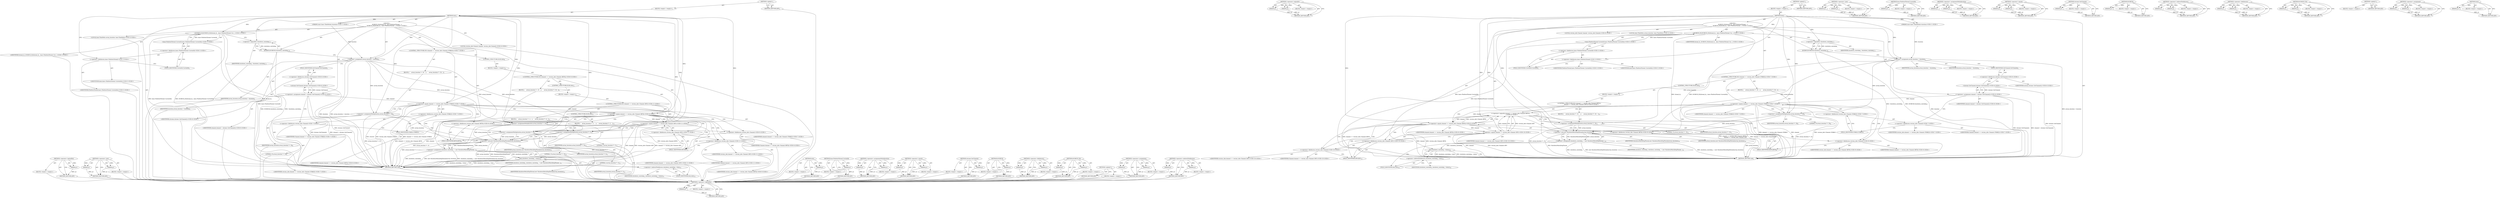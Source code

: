 digraph "&lt;operator&gt;.indirectFieldAccess" {
vulnerable_123 [label=<(METHOD,&lt;operator&gt;.logicalNot)>];
vulnerable_124 [label=<(PARAM,p1)>];
vulnerable_125 [label=<(BLOCK,&lt;empty&gt;,&lt;empty&gt;)>];
vulnerable_126 [label=<(METHOD_RETURN,ANY)>];
vulnerable_146 [label=<(METHOD,&lt;operator&gt;.logicalOr)>];
vulnerable_147 [label=<(PARAM,p1)>];
vulnerable_148 [label=<(PARAM,p2)>];
vulnerable_149 [label=<(BLOCK,&lt;empty&gt;,&lt;empty&gt;)>];
vulnerable_150 [label=<(METHOD_RETURN,ANY)>];
vulnerable_6 [label=<(METHOD,&lt;global&gt;)<SUB>1</SUB>>];
vulnerable_7 [label=<(BLOCK,&lt;empty&gt;,&lt;empty&gt;)<SUB>1</SUB>>];
vulnerable_8 [label=<(METHOD,Arm)<SUB>1</SUB>>];
vulnerable_9 [label="<(PARAM,const base::TimeDelta&amp; duration)<SUB>1</SUB>>"];
vulnerable_10 [label="<(BLOCK,{
  DCHECK_EQ(thread_id_, base::PlatformThread:...,{
  DCHECK_EQ(thread_id_, base::PlatformThread:...)<SUB>1</SUB>>"];
vulnerable_11 [label="<(DCHECK_EQ,DCHECK_EQ(thread_id_, base::PlatformThread::Cur...)<SUB>2</SUB>>"];
vulnerable_12 [label="<(IDENTIFIER,thread_id_,DCHECK_EQ(thread_id_, base::PlatformThread::Cur...)<SUB>2</SUB>>"];
vulnerable_13 [label="<(base.PlatformThread.CurrentId,base::PlatformThread::CurrentId())<SUB>2</SUB>>"];
vulnerable_14 [label="<(&lt;operator&gt;.fieldAccess,base::PlatformThread::CurrentId)<SUB>2</SUB>>"];
vulnerable_15 [label="<(&lt;operator&gt;.fieldAccess,base::PlatformThread)<SUB>2</SUB>>"];
vulnerable_16 [label="<(IDENTIFIER,base,base::PlatformThread::CurrentId())<SUB>2</SUB>>"];
vulnerable_17 [label="<(IDENTIFIER,PlatformThread,base::PlatformThread::CurrentId())<SUB>2</SUB>>"];
vulnerable_18 [label=<(FIELD_IDENTIFIER,CurrentId,CurrentId)<SUB>2</SUB>>];
vulnerable_19 [label=<(DCHECK,DCHECK(!shutdown_watchdog_))<SUB>3</SUB>>];
vulnerable_20 [label=<(&lt;operator&gt;.logicalNot,!shutdown_watchdog_)<SUB>3</SUB>>];
vulnerable_21 [label=<(IDENTIFIER,shutdown_watchdog_,!shutdown_watchdog_)<SUB>3</SUB>>];
vulnerable_22 [label="<(LOCAL,base.TimeDelta actual_duration: base.TimeDelta)<SUB>4</SUB>>"];
vulnerable_23 [label=<(&lt;operator&gt;.assignment,actual_duration = duration)<SUB>4</SUB>>];
vulnerable_24 [label=<(IDENTIFIER,actual_duration,actual_duration = duration)<SUB>4</SUB>>];
vulnerable_25 [label=<(IDENTIFIER,duration,actual_duration = duration)<SUB>4</SUB>>];
vulnerable_26 [label="<(LOCAL,version_info.Channel channel: version_info.Channel)<SUB>6</SUB>>"];
vulnerable_27 [label="<(&lt;operator&gt;.assignment,channel = chrome::GetChannel())<SUB>6</SUB>>"];
vulnerable_28 [label="<(IDENTIFIER,channel,channel = chrome::GetChannel())<SUB>6</SUB>>"];
vulnerable_29 [label="<(chrome.GetChannel,chrome::GetChannel())<SUB>6</SUB>>"];
vulnerable_30 [label="<(&lt;operator&gt;.fieldAccess,chrome::GetChannel)<SUB>6</SUB>>"];
vulnerable_31 [label="<(IDENTIFIER,chrome,chrome::GetChannel())<SUB>6</SUB>>"];
vulnerable_32 [label=<(FIELD_IDENTIFIER,GetChannel,GetChannel)<SUB>6</SUB>>];
vulnerable_33 [label="<(CONTROL_STRUCTURE,IF,if (channel == version_info::Channel::STABLE))<SUB>7</SUB>>"];
vulnerable_34 [label="<(&lt;operator&gt;.equals,channel == version_info::Channel::STABLE)<SUB>7</SUB>>"];
vulnerable_35 [label="<(IDENTIFIER,channel,channel == version_info::Channel::STABLE)<SUB>7</SUB>>"];
vulnerable_36 [label="<(&lt;operator&gt;.fieldAccess,version_info::Channel::STABLE)<SUB>7</SUB>>"];
vulnerable_37 [label="<(&lt;operator&gt;.fieldAccess,version_info::Channel)<SUB>7</SUB>>"];
vulnerable_38 [label="<(IDENTIFIER,version_info,channel == version_info::Channel::STABLE)<SUB>7</SUB>>"];
vulnerable_39 [label="<(IDENTIFIER,Channel,channel == version_info::Channel::STABLE)<SUB>7</SUB>>"];
vulnerable_40 [label=<(FIELD_IDENTIFIER,STABLE,STABLE)<SUB>7</SUB>>];
vulnerable_41 [label=<(BLOCK,{
     actual_duration *= 20;
  },{
     actual_duration *= 20;
  })<SUB>7</SUB>>];
vulnerable_42 [label=<(&lt;operator&gt;.assignmentMultiplication,actual_duration *= 20)<SUB>8</SUB>>];
vulnerable_43 [label=<(IDENTIFIER,actual_duration,actual_duration *= 20)<SUB>8</SUB>>];
vulnerable_44 [label=<(LITERAL,20,actual_duration *= 20)<SUB>8</SUB>>];
vulnerable_45 [label=<(CONTROL_STRUCTURE,ELSE,else)<SUB>9</SUB>>];
vulnerable_46 [label=<(BLOCK,&lt;empty&gt;,&lt;empty&gt;)<SUB>9</SUB>>];
vulnerable_47 [label="<(CONTROL_STRUCTURE,IF,if (channel == version_info::Channel::BETA ||
             channel == version_info::Channel::DEV))<SUB>9</SUB>>"];
vulnerable_48 [label="<(&lt;operator&gt;.logicalOr,channel == version_info::Channel::BETA ||
     ...)<SUB>9</SUB>>"];
vulnerable_49 [label="<(&lt;operator&gt;.equals,channel == version_info::Channel::BETA)<SUB>9</SUB>>"];
vulnerable_50 [label="<(IDENTIFIER,channel,channel == version_info::Channel::BETA)<SUB>9</SUB>>"];
vulnerable_51 [label="<(&lt;operator&gt;.fieldAccess,version_info::Channel::BETA)<SUB>9</SUB>>"];
vulnerable_52 [label="<(&lt;operator&gt;.fieldAccess,version_info::Channel)<SUB>9</SUB>>"];
vulnerable_53 [label="<(IDENTIFIER,version_info,channel == version_info::Channel::BETA)<SUB>9</SUB>>"];
vulnerable_54 [label="<(IDENTIFIER,Channel,channel == version_info::Channel::BETA)<SUB>9</SUB>>"];
vulnerable_55 [label=<(FIELD_IDENTIFIER,BETA,BETA)<SUB>9</SUB>>];
vulnerable_56 [label="<(&lt;operator&gt;.equals,channel == version_info::Channel::DEV)<SUB>10</SUB>>"];
vulnerable_57 [label="<(IDENTIFIER,channel,channel == version_info::Channel::DEV)<SUB>10</SUB>>"];
vulnerable_58 [label="<(&lt;operator&gt;.fieldAccess,version_info::Channel::DEV)<SUB>10</SUB>>"];
vulnerable_59 [label="<(&lt;operator&gt;.fieldAccess,version_info::Channel)<SUB>10</SUB>>"];
vulnerable_60 [label="<(IDENTIFIER,version_info,channel == version_info::Channel::DEV)<SUB>10</SUB>>"];
vulnerable_61 [label="<(IDENTIFIER,Channel,channel == version_info::Channel::DEV)<SUB>10</SUB>>"];
vulnerable_62 [label=<(FIELD_IDENTIFIER,DEV,DEV)<SUB>10</SUB>>];
vulnerable_63 [label=<(BLOCK,{
     actual_duration *= 10;
   },{
     actual_duration *= 10;
   })<SUB>10</SUB>>];
vulnerable_64 [label=<(&lt;operator&gt;.assignmentMultiplication,actual_duration *= 10)<SUB>11</SUB>>];
vulnerable_65 [label=<(IDENTIFIER,actual_duration,actual_duration *= 10)<SUB>11</SUB>>];
vulnerable_66 [label=<(LITERAL,10,actual_duration *= 10)<SUB>11</SUB>>];
vulnerable_67 [label=<(&lt;operator&gt;.assignment,shutdown_watchdog_ = new ShutdownWatchDogThread...)<SUB>19</SUB>>];
vulnerable_68 [label=<(IDENTIFIER,shutdown_watchdog_,shutdown_watchdog_ = new ShutdownWatchDogThread...)<SUB>19</SUB>>];
vulnerable_69 [label=<(&lt;operator&gt;.new,new ShutdownWatchDogThread(actual_duration))<SUB>19</SUB>>];
vulnerable_70 [label=<(IDENTIFIER,ShutdownWatchDogThread,new ShutdownWatchDogThread(actual_duration))<SUB>19</SUB>>];
vulnerable_71 [label=<(IDENTIFIER,actual_duration,new ShutdownWatchDogThread(actual_duration))<SUB>19</SUB>>];
vulnerable_72 [label=<(Arm,shutdown_watchdog_-&gt;Arm())<SUB>20</SUB>>];
vulnerable_73 [label=<(&lt;operator&gt;.indirectFieldAccess,shutdown_watchdog_-&gt;Arm)<SUB>20</SUB>>];
vulnerable_74 [label=<(IDENTIFIER,shutdown_watchdog_,shutdown_watchdog_-&gt;Arm())<SUB>20</SUB>>];
vulnerable_75 [label=<(FIELD_IDENTIFIER,Arm,Arm)<SUB>20</SUB>>];
vulnerable_76 [label=<(METHOD_RETURN,void)<SUB>1</SUB>>];
vulnerable_78 [label=<(METHOD_RETURN,ANY)<SUB>1</SUB>>];
vulnerable_151 [label=<(METHOD,&lt;operator&gt;.new)>];
vulnerable_152 [label=<(PARAM,p1)>];
vulnerable_153 [label=<(PARAM,p2)>];
vulnerable_154 [label=<(BLOCK,&lt;empty&gt;,&lt;empty&gt;)>];
vulnerable_155 [label=<(METHOD_RETURN,ANY)>];
vulnerable_110 [label=<(METHOD,base.PlatformThread.CurrentId)>];
vulnerable_111 [label=<(PARAM,p1)>];
vulnerable_112 [label=<(BLOCK,&lt;empty&gt;,&lt;empty&gt;)>];
vulnerable_113 [label=<(METHOD_RETURN,ANY)>];
vulnerable_141 [label=<(METHOD,&lt;operator&gt;.assignmentMultiplication)>];
vulnerable_142 [label=<(PARAM,p1)>];
vulnerable_143 [label=<(PARAM,p2)>];
vulnerable_144 [label=<(BLOCK,&lt;empty&gt;,&lt;empty&gt;)>];
vulnerable_145 [label=<(METHOD_RETURN,ANY)>];
vulnerable_136 [label=<(METHOD,&lt;operator&gt;.equals)>];
vulnerable_137 [label=<(PARAM,p1)>];
vulnerable_138 [label=<(PARAM,p2)>];
vulnerable_139 [label=<(BLOCK,&lt;empty&gt;,&lt;empty&gt;)>];
vulnerable_140 [label=<(METHOD_RETURN,ANY)>];
vulnerable_132 [label=<(METHOD,chrome.GetChannel)>];
vulnerable_133 [label=<(PARAM,p1)>];
vulnerable_134 [label=<(BLOCK,&lt;empty&gt;,&lt;empty&gt;)>];
vulnerable_135 [label=<(METHOD_RETURN,ANY)>];
vulnerable_119 [label=<(METHOD,DCHECK)>];
vulnerable_120 [label=<(PARAM,p1)>];
vulnerable_121 [label=<(BLOCK,&lt;empty&gt;,&lt;empty&gt;)>];
vulnerable_122 [label=<(METHOD_RETURN,ANY)>];
vulnerable_160 [label=<(METHOD,&lt;operator&gt;.indirectFieldAccess)>];
vulnerable_161 [label=<(PARAM,p1)>];
vulnerable_162 [label=<(PARAM,p2)>];
vulnerable_163 [label=<(BLOCK,&lt;empty&gt;,&lt;empty&gt;)>];
vulnerable_164 [label=<(METHOD_RETURN,ANY)>];
vulnerable_114 [label=<(METHOD,&lt;operator&gt;.fieldAccess)>];
vulnerable_115 [label=<(PARAM,p1)>];
vulnerable_116 [label=<(PARAM,p2)>];
vulnerable_117 [label=<(BLOCK,&lt;empty&gt;,&lt;empty&gt;)>];
vulnerable_118 [label=<(METHOD_RETURN,ANY)>];
vulnerable_105 [label=<(METHOD,DCHECK_EQ)>];
vulnerable_106 [label=<(PARAM,p1)>];
vulnerable_107 [label=<(PARAM,p2)>];
vulnerable_108 [label=<(BLOCK,&lt;empty&gt;,&lt;empty&gt;)>];
vulnerable_109 [label=<(METHOD_RETURN,ANY)>];
vulnerable_99 [label=<(METHOD,&lt;global&gt;)<SUB>1</SUB>>];
vulnerable_100 [label=<(BLOCK,&lt;empty&gt;,&lt;empty&gt;)>];
vulnerable_101 [label=<(METHOD_RETURN,ANY)>];
vulnerable_127 [label=<(METHOD,&lt;operator&gt;.assignment)>];
vulnerable_128 [label=<(PARAM,p1)>];
vulnerable_129 [label=<(PARAM,p2)>];
vulnerable_130 [label=<(BLOCK,&lt;empty&gt;,&lt;empty&gt;)>];
vulnerable_131 [label=<(METHOD_RETURN,ANY)>];
vulnerable_156 [label=<(METHOD,Arm)>];
vulnerable_157 [label=<(PARAM,p1)>];
vulnerable_158 [label=<(BLOCK,&lt;empty&gt;,&lt;empty&gt;)>];
vulnerable_159 [label=<(METHOD_RETURN,ANY)>];
fixed_134 [label=<(METHOD,&lt;operator&gt;.logicalNot)>];
fixed_135 [label=<(PARAM,p1)>];
fixed_136 [label=<(BLOCK,&lt;empty&gt;,&lt;empty&gt;)>];
fixed_137 [label=<(METHOD_RETURN,ANY)>];
fixed_157 [label=<(METHOD,&lt;operator&gt;.new)>];
fixed_158 [label=<(PARAM,p1)>];
fixed_159 [label=<(PARAM,p2)>];
fixed_160 [label=<(BLOCK,&lt;empty&gt;,&lt;empty&gt;)>];
fixed_161 [label=<(METHOD_RETURN,ANY)>];
fixed_6 [label=<(METHOD,&lt;global&gt;)<SUB>1</SUB>>];
fixed_7 [label=<(BLOCK,&lt;empty&gt;,&lt;empty&gt;)<SUB>1</SUB>>];
fixed_8 [label=<(METHOD,Arm)<SUB>1</SUB>>];
fixed_9 [label="<(PARAM,const base::TimeDelta&amp; duration)<SUB>1</SUB>>"];
fixed_10 [label="<(BLOCK,{
  DCHECK_EQ(thread_id_, base::PlatformThread:...,{
  DCHECK_EQ(thread_id_, base::PlatformThread:...)<SUB>1</SUB>>"];
fixed_11 [label="<(DCHECK_EQ,DCHECK_EQ(thread_id_, base::PlatformThread::Cur...)<SUB>2</SUB>>"];
fixed_12 [label="<(IDENTIFIER,thread_id_,DCHECK_EQ(thread_id_, base::PlatformThread::Cur...)<SUB>2</SUB>>"];
fixed_13 [label="<(base.PlatformThread.CurrentId,base::PlatformThread::CurrentId())<SUB>2</SUB>>"];
fixed_14 [label="<(&lt;operator&gt;.fieldAccess,base::PlatformThread::CurrentId)<SUB>2</SUB>>"];
fixed_15 [label="<(&lt;operator&gt;.fieldAccess,base::PlatformThread)<SUB>2</SUB>>"];
fixed_16 [label="<(IDENTIFIER,base,base::PlatformThread::CurrentId())<SUB>2</SUB>>"];
fixed_17 [label="<(IDENTIFIER,PlatformThread,base::PlatformThread::CurrentId())<SUB>2</SUB>>"];
fixed_18 [label=<(FIELD_IDENTIFIER,CurrentId,CurrentId)<SUB>2</SUB>>];
fixed_19 [label=<(DCHECK,DCHECK(!shutdown_watchdog_))<SUB>3</SUB>>];
fixed_20 [label=<(&lt;operator&gt;.logicalNot,!shutdown_watchdog_)<SUB>3</SUB>>];
fixed_21 [label=<(IDENTIFIER,shutdown_watchdog_,!shutdown_watchdog_)<SUB>3</SUB>>];
fixed_22 [label="<(LOCAL,base.TimeDelta actual_duration: base.TimeDelta)<SUB>4</SUB>>"];
fixed_23 [label=<(&lt;operator&gt;.assignment,actual_duration = duration)<SUB>4</SUB>>];
fixed_24 [label=<(IDENTIFIER,actual_duration,actual_duration = duration)<SUB>4</SUB>>];
fixed_25 [label=<(IDENTIFIER,duration,actual_duration = duration)<SUB>4</SUB>>];
fixed_26 [label="<(LOCAL,version_info.Channel channel: version_info.Channel)<SUB>6</SUB>>"];
fixed_27 [label="<(&lt;operator&gt;.assignment,channel = chrome::GetChannel())<SUB>6</SUB>>"];
fixed_28 [label="<(IDENTIFIER,channel,channel = chrome::GetChannel())<SUB>6</SUB>>"];
fixed_29 [label="<(chrome.GetChannel,chrome::GetChannel())<SUB>6</SUB>>"];
fixed_30 [label="<(&lt;operator&gt;.fieldAccess,chrome::GetChannel)<SUB>6</SUB>>"];
fixed_31 [label="<(IDENTIFIER,chrome,chrome::GetChannel())<SUB>6</SUB>>"];
fixed_32 [label=<(FIELD_IDENTIFIER,GetChannel,GetChannel)<SUB>6</SUB>>];
fixed_33 [label="<(CONTROL_STRUCTURE,IF,if (channel == version_info::Channel::STABLE))<SUB>7</SUB>>"];
fixed_34 [label="<(&lt;operator&gt;.equals,channel == version_info::Channel::STABLE)<SUB>7</SUB>>"];
fixed_35 [label="<(IDENTIFIER,channel,channel == version_info::Channel::STABLE)<SUB>7</SUB>>"];
fixed_36 [label="<(&lt;operator&gt;.fieldAccess,version_info::Channel::STABLE)<SUB>7</SUB>>"];
fixed_37 [label="<(&lt;operator&gt;.fieldAccess,version_info::Channel)<SUB>7</SUB>>"];
fixed_38 [label="<(IDENTIFIER,version_info,channel == version_info::Channel::STABLE)<SUB>7</SUB>>"];
fixed_39 [label="<(IDENTIFIER,Channel,channel == version_info::Channel::STABLE)<SUB>7</SUB>>"];
fixed_40 [label=<(FIELD_IDENTIFIER,STABLE,STABLE)<SUB>7</SUB>>];
fixed_41 [label=<(BLOCK,{
     actual_duration *= 20;
  },{
     actual_duration *= 20;
  })<SUB>7</SUB>>];
fixed_42 [label=<(&lt;operator&gt;.assignmentMultiplication,actual_duration *= 20)<SUB>8</SUB>>];
fixed_43 [label=<(IDENTIFIER,actual_duration,actual_duration *= 20)<SUB>8</SUB>>];
fixed_44 [label=<(LITERAL,20,actual_duration *= 20)<SUB>8</SUB>>];
fixed_45 [label=<(CONTROL_STRUCTURE,ELSE,else)<SUB>9</SUB>>];
fixed_46 [label=<(BLOCK,&lt;empty&gt;,&lt;empty&gt;)<SUB>9</SUB>>];
fixed_47 [label="<(CONTROL_STRUCTURE,IF,if (channel == version_info::Channel::BETA))<SUB>9</SUB>>"];
fixed_48 [label="<(&lt;operator&gt;.equals,channel == version_info::Channel::BETA)<SUB>9</SUB>>"];
fixed_49 [label="<(IDENTIFIER,channel,channel == version_info::Channel::BETA)<SUB>9</SUB>>"];
fixed_50 [label="<(&lt;operator&gt;.fieldAccess,version_info::Channel::BETA)<SUB>9</SUB>>"];
fixed_51 [label="<(&lt;operator&gt;.fieldAccess,version_info::Channel)<SUB>9</SUB>>"];
fixed_52 [label="<(IDENTIFIER,version_info,channel == version_info::Channel::BETA)<SUB>9</SUB>>"];
fixed_53 [label="<(IDENTIFIER,Channel,channel == version_info::Channel::BETA)<SUB>9</SUB>>"];
fixed_54 [label=<(FIELD_IDENTIFIER,BETA,BETA)<SUB>9</SUB>>];
fixed_55 [label=<(BLOCK,{
     actual_duration *= 10;
  },{
     actual_duration *= 10;
  })<SUB>9</SUB>>];
fixed_56 [label=<(&lt;operator&gt;.assignmentMultiplication,actual_duration *= 10)<SUB>10</SUB>>];
fixed_57 [label=<(IDENTIFIER,actual_duration,actual_duration *= 10)<SUB>10</SUB>>];
fixed_58 [label=<(LITERAL,10,actual_duration *= 10)<SUB>10</SUB>>];
fixed_59 [label=<(CONTROL_STRUCTURE,ELSE,else)<SUB>11</SUB>>];
fixed_60 [label=<(BLOCK,&lt;empty&gt;,&lt;empty&gt;)<SUB>11</SUB>>];
fixed_61 [label="<(CONTROL_STRUCTURE,IF,if (channel == version_info::Channel::DEV))<SUB>11</SUB>>"];
fixed_62 [label="<(&lt;operator&gt;.equals,channel == version_info::Channel::DEV)<SUB>11</SUB>>"];
fixed_63 [label="<(IDENTIFIER,channel,channel == version_info::Channel::DEV)<SUB>11</SUB>>"];
fixed_64 [label="<(&lt;operator&gt;.fieldAccess,version_info::Channel::DEV)<SUB>11</SUB>>"];
fixed_65 [label="<(&lt;operator&gt;.fieldAccess,version_info::Channel)<SUB>11</SUB>>"];
fixed_66 [label="<(IDENTIFIER,version_info,channel == version_info::Channel::DEV)<SUB>11</SUB>>"];
fixed_67 [label="<(IDENTIFIER,Channel,channel == version_info::Channel::DEV)<SUB>11</SUB>>"];
fixed_68 [label=<(FIELD_IDENTIFIER,DEV,DEV)<SUB>11</SUB>>];
fixed_69 [label=<(BLOCK,{
    actual_duration *= 4;
  },{
    actual_duration *= 4;
  })<SUB>11</SUB>>];
fixed_70 [label=<(&lt;operator&gt;.assignmentMultiplication,actual_duration *= 4)<SUB>12</SUB>>];
fixed_71 [label=<(IDENTIFIER,actual_duration,actual_duration *= 4)<SUB>12</SUB>>];
fixed_72 [label=<(LITERAL,4,actual_duration *= 4)<SUB>12</SUB>>];
fixed_73 [label=<(CONTROL_STRUCTURE,ELSE,else)<SUB>13</SUB>>];
fixed_74 [label=<(BLOCK,{
    actual_duration *= 2;
   },{
    actual_duration *= 2;
   })<SUB>13</SUB>>];
fixed_75 [label=<(&lt;operator&gt;.assignmentMultiplication,actual_duration *= 2)<SUB>14</SUB>>];
fixed_76 [label=<(IDENTIFIER,actual_duration,actual_duration *= 2)<SUB>14</SUB>>];
fixed_77 [label=<(LITERAL,2,actual_duration *= 2)<SUB>14</SUB>>];
fixed_78 [label=<(&lt;operator&gt;.assignment,shutdown_watchdog_ = new ShutdownWatchDogThread...)<SUB>22</SUB>>];
fixed_79 [label=<(IDENTIFIER,shutdown_watchdog_,shutdown_watchdog_ = new ShutdownWatchDogThread...)<SUB>22</SUB>>];
fixed_80 [label=<(&lt;operator&gt;.new,new ShutdownWatchDogThread(actual_duration))<SUB>22</SUB>>];
fixed_81 [label=<(IDENTIFIER,ShutdownWatchDogThread,new ShutdownWatchDogThread(actual_duration))<SUB>22</SUB>>];
fixed_82 [label=<(IDENTIFIER,actual_duration,new ShutdownWatchDogThread(actual_duration))<SUB>22</SUB>>];
fixed_83 [label=<(Arm,shutdown_watchdog_-&gt;Arm())<SUB>23</SUB>>];
fixed_84 [label=<(&lt;operator&gt;.indirectFieldAccess,shutdown_watchdog_-&gt;Arm)<SUB>23</SUB>>];
fixed_85 [label=<(IDENTIFIER,shutdown_watchdog_,shutdown_watchdog_-&gt;Arm())<SUB>23</SUB>>];
fixed_86 [label=<(FIELD_IDENTIFIER,Arm,Arm)<SUB>23</SUB>>];
fixed_87 [label=<(METHOD_RETURN,void)<SUB>1</SUB>>];
fixed_89 [label=<(METHOD_RETURN,ANY)<SUB>1</SUB>>];
fixed_162 [label=<(METHOD,Arm)>];
fixed_163 [label=<(PARAM,p1)>];
fixed_164 [label=<(BLOCK,&lt;empty&gt;,&lt;empty&gt;)>];
fixed_165 [label=<(METHOD_RETURN,ANY)>];
fixed_121 [label=<(METHOD,base.PlatformThread.CurrentId)>];
fixed_122 [label=<(PARAM,p1)>];
fixed_123 [label=<(BLOCK,&lt;empty&gt;,&lt;empty&gt;)>];
fixed_124 [label=<(METHOD_RETURN,ANY)>];
fixed_152 [label=<(METHOD,&lt;operator&gt;.assignmentMultiplication)>];
fixed_153 [label=<(PARAM,p1)>];
fixed_154 [label=<(PARAM,p2)>];
fixed_155 [label=<(BLOCK,&lt;empty&gt;,&lt;empty&gt;)>];
fixed_156 [label=<(METHOD_RETURN,ANY)>];
fixed_147 [label=<(METHOD,&lt;operator&gt;.equals)>];
fixed_148 [label=<(PARAM,p1)>];
fixed_149 [label=<(PARAM,p2)>];
fixed_150 [label=<(BLOCK,&lt;empty&gt;,&lt;empty&gt;)>];
fixed_151 [label=<(METHOD_RETURN,ANY)>];
fixed_143 [label=<(METHOD,chrome.GetChannel)>];
fixed_144 [label=<(PARAM,p1)>];
fixed_145 [label=<(BLOCK,&lt;empty&gt;,&lt;empty&gt;)>];
fixed_146 [label=<(METHOD_RETURN,ANY)>];
fixed_130 [label=<(METHOD,DCHECK)>];
fixed_131 [label=<(PARAM,p1)>];
fixed_132 [label=<(BLOCK,&lt;empty&gt;,&lt;empty&gt;)>];
fixed_133 [label=<(METHOD_RETURN,ANY)>];
fixed_125 [label=<(METHOD,&lt;operator&gt;.fieldAccess)>];
fixed_126 [label=<(PARAM,p1)>];
fixed_127 [label=<(PARAM,p2)>];
fixed_128 [label=<(BLOCK,&lt;empty&gt;,&lt;empty&gt;)>];
fixed_129 [label=<(METHOD_RETURN,ANY)>];
fixed_116 [label=<(METHOD,DCHECK_EQ)>];
fixed_117 [label=<(PARAM,p1)>];
fixed_118 [label=<(PARAM,p2)>];
fixed_119 [label=<(BLOCK,&lt;empty&gt;,&lt;empty&gt;)>];
fixed_120 [label=<(METHOD_RETURN,ANY)>];
fixed_110 [label=<(METHOD,&lt;global&gt;)<SUB>1</SUB>>];
fixed_111 [label=<(BLOCK,&lt;empty&gt;,&lt;empty&gt;)>];
fixed_112 [label=<(METHOD_RETURN,ANY)>];
fixed_138 [label=<(METHOD,&lt;operator&gt;.assignment)>];
fixed_139 [label=<(PARAM,p1)>];
fixed_140 [label=<(PARAM,p2)>];
fixed_141 [label=<(BLOCK,&lt;empty&gt;,&lt;empty&gt;)>];
fixed_142 [label=<(METHOD_RETURN,ANY)>];
fixed_166 [label=<(METHOD,&lt;operator&gt;.indirectFieldAccess)>];
fixed_167 [label=<(PARAM,p1)>];
fixed_168 [label=<(PARAM,p2)>];
fixed_169 [label=<(BLOCK,&lt;empty&gt;,&lt;empty&gt;)>];
fixed_170 [label=<(METHOD_RETURN,ANY)>];
vulnerable_123 -> vulnerable_124  [key=0, label="AST: "];
vulnerable_123 -> vulnerable_124  [key=1, label="DDG: "];
vulnerable_123 -> vulnerable_125  [key=0, label="AST: "];
vulnerable_123 -> vulnerable_126  [key=0, label="AST: "];
vulnerable_123 -> vulnerable_126  [key=1, label="CFG: "];
vulnerable_124 -> vulnerable_126  [key=0, label="DDG: p1"];
vulnerable_146 -> vulnerable_147  [key=0, label="AST: "];
vulnerable_146 -> vulnerable_147  [key=1, label="DDG: "];
vulnerable_146 -> vulnerable_149  [key=0, label="AST: "];
vulnerable_146 -> vulnerable_148  [key=0, label="AST: "];
vulnerable_146 -> vulnerable_148  [key=1, label="DDG: "];
vulnerable_146 -> vulnerable_150  [key=0, label="AST: "];
vulnerable_146 -> vulnerable_150  [key=1, label="CFG: "];
vulnerable_147 -> vulnerable_150  [key=0, label="DDG: p1"];
vulnerable_148 -> vulnerable_150  [key=0, label="DDG: p2"];
vulnerable_6 -> vulnerable_7  [key=0, label="AST: "];
vulnerable_6 -> vulnerable_78  [key=0, label="AST: "];
vulnerable_6 -> vulnerable_78  [key=1, label="CFG: "];
vulnerable_7 -> vulnerable_8  [key=0, label="AST: "];
vulnerable_8 -> vulnerable_9  [key=0, label="AST: "];
vulnerable_8 -> vulnerable_9  [key=1, label="DDG: "];
vulnerable_8 -> vulnerable_10  [key=0, label="AST: "];
vulnerable_8 -> vulnerable_76  [key=0, label="AST: "];
vulnerable_8 -> vulnerable_15  [key=0, label="CFG: "];
vulnerable_8 -> vulnerable_23  [key=0, label="DDG: "];
vulnerable_8 -> vulnerable_11  [key=0, label="DDG: "];
vulnerable_8 -> vulnerable_20  [key=0, label="DDG: "];
vulnerable_8 -> vulnerable_34  [key=0, label="DDG: "];
vulnerable_8 -> vulnerable_42  [key=0, label="DDG: "];
vulnerable_8 -> vulnerable_69  [key=0, label="DDG: "];
vulnerable_8 -> vulnerable_64  [key=0, label="DDG: "];
vulnerable_8 -> vulnerable_49  [key=0, label="DDG: "];
vulnerable_8 -> vulnerable_56  [key=0, label="DDG: "];
vulnerable_9 -> vulnerable_23  [key=0, label="DDG: duration"];
vulnerable_10 -> vulnerable_11  [key=0, label="AST: "];
vulnerable_10 -> vulnerable_19  [key=0, label="AST: "];
vulnerable_10 -> vulnerable_22  [key=0, label="AST: "];
vulnerable_10 -> vulnerable_23  [key=0, label="AST: "];
vulnerable_10 -> vulnerable_26  [key=0, label="AST: "];
vulnerable_10 -> vulnerable_27  [key=0, label="AST: "];
vulnerable_10 -> vulnerable_33  [key=0, label="AST: "];
vulnerable_10 -> vulnerable_67  [key=0, label="AST: "];
vulnerable_10 -> vulnerable_72  [key=0, label="AST: "];
vulnerable_11 -> vulnerable_12  [key=0, label="AST: "];
vulnerable_11 -> vulnerable_13  [key=0, label="AST: "];
vulnerable_11 -> vulnerable_20  [key=0, label="CFG: "];
vulnerable_11 -> vulnerable_76  [key=0, label="DDG: base::PlatformThread::CurrentId()"];
vulnerable_11 -> vulnerable_76  [key=1, label="DDG: DCHECK_EQ(thread_id_, base::PlatformThread::CurrentId())"];
vulnerable_11 -> vulnerable_76  [key=2, label="DDG: thread_id_"];
vulnerable_13 -> vulnerable_14  [key=0, label="AST: "];
vulnerable_13 -> vulnerable_11  [key=0, label="CFG: "];
vulnerable_13 -> vulnerable_11  [key=1, label="DDG: base::PlatformThread::CurrentId"];
vulnerable_13 -> vulnerable_76  [key=0, label="DDG: base::PlatformThread::CurrentId"];
vulnerable_14 -> vulnerable_15  [key=0, label="AST: "];
vulnerable_14 -> vulnerable_18  [key=0, label="AST: "];
vulnerable_14 -> vulnerable_13  [key=0, label="CFG: "];
vulnerable_15 -> vulnerable_16  [key=0, label="AST: "];
vulnerable_15 -> vulnerable_17  [key=0, label="AST: "];
vulnerable_15 -> vulnerable_18  [key=0, label="CFG: "];
vulnerable_18 -> vulnerable_14  [key=0, label="CFG: "];
vulnerable_19 -> vulnerable_20  [key=0, label="AST: "];
vulnerable_19 -> vulnerable_23  [key=0, label="CFG: "];
vulnerable_19 -> vulnerable_76  [key=0, label="DDG: !shutdown_watchdog_"];
vulnerable_19 -> vulnerable_76  [key=1, label="DDG: DCHECK(!shutdown_watchdog_)"];
vulnerable_20 -> vulnerable_21  [key=0, label="AST: "];
vulnerable_20 -> vulnerable_19  [key=0, label="CFG: "];
vulnerable_20 -> vulnerable_19  [key=1, label="DDG: shutdown_watchdog_"];
vulnerable_23 -> vulnerable_24  [key=0, label="AST: "];
vulnerable_23 -> vulnerable_25  [key=0, label="AST: "];
vulnerable_23 -> vulnerable_32  [key=0, label="CFG: "];
vulnerable_23 -> vulnerable_76  [key=0, label="DDG: duration"];
vulnerable_23 -> vulnerable_76  [key=1, label="DDG: actual_duration = duration"];
vulnerable_23 -> vulnerable_69  [key=0, label="DDG: actual_duration"];
vulnerable_23 -> vulnerable_42  [key=0, label="DDG: actual_duration"];
vulnerable_23 -> vulnerable_64  [key=0, label="DDG: actual_duration"];
vulnerable_27 -> vulnerable_28  [key=0, label="AST: "];
vulnerable_27 -> vulnerable_29  [key=0, label="AST: "];
vulnerable_27 -> vulnerable_37  [key=0, label="CFG: "];
vulnerable_27 -> vulnerable_76  [key=0, label="DDG: chrome::GetChannel()"];
vulnerable_27 -> vulnerable_76  [key=1, label="DDG: channel = chrome::GetChannel()"];
vulnerable_27 -> vulnerable_34  [key=0, label="DDG: channel"];
vulnerable_29 -> vulnerable_30  [key=0, label="AST: "];
vulnerable_29 -> vulnerable_27  [key=0, label="CFG: "];
vulnerable_29 -> vulnerable_27  [key=1, label="DDG: chrome::GetChannel"];
vulnerable_29 -> vulnerable_76  [key=0, label="DDG: chrome::GetChannel"];
vulnerable_30 -> vulnerable_31  [key=0, label="AST: "];
vulnerable_30 -> vulnerable_32  [key=0, label="AST: "];
vulnerable_30 -> vulnerable_29  [key=0, label="CFG: "];
vulnerable_32 -> vulnerable_30  [key=0, label="CFG: "];
vulnerable_33 -> vulnerable_34  [key=0, label="AST: "];
vulnerable_33 -> vulnerable_41  [key=0, label="AST: "];
vulnerable_33 -> vulnerable_45  [key=0, label="AST: "];
vulnerable_34 -> vulnerable_35  [key=0, label="AST: "];
vulnerable_34 -> vulnerable_36  [key=0, label="AST: "];
vulnerable_34 -> vulnerable_42  [key=0, label="CFG: "];
vulnerable_34 -> vulnerable_42  [key=1, label="CDG: "];
vulnerable_34 -> vulnerable_52  [key=0, label="CFG: "];
vulnerable_34 -> vulnerable_52  [key=1, label="CDG: "];
vulnerable_34 -> vulnerable_76  [key=0, label="DDG: channel"];
vulnerable_34 -> vulnerable_76  [key=1, label="DDG: version_info::Channel::STABLE"];
vulnerable_34 -> vulnerable_76  [key=2, label="DDG: channel == version_info::Channel::STABLE"];
vulnerable_34 -> vulnerable_49  [key=0, label="DDG: channel"];
vulnerable_34 -> vulnerable_49  [key=1, label="CDG: "];
vulnerable_34 -> vulnerable_48  [key=0, label="CDG: "];
vulnerable_34 -> vulnerable_51  [key=0, label="CDG: "];
vulnerable_34 -> vulnerable_55  [key=0, label="CDG: "];
vulnerable_36 -> vulnerable_37  [key=0, label="AST: "];
vulnerable_36 -> vulnerable_40  [key=0, label="AST: "];
vulnerable_36 -> vulnerable_34  [key=0, label="CFG: "];
vulnerable_37 -> vulnerable_38  [key=0, label="AST: "];
vulnerable_37 -> vulnerable_39  [key=0, label="AST: "];
vulnerable_37 -> vulnerable_40  [key=0, label="CFG: "];
vulnerable_40 -> vulnerable_36  [key=0, label="CFG: "];
vulnerable_41 -> vulnerable_42  [key=0, label="AST: "];
vulnerable_42 -> vulnerable_43  [key=0, label="AST: "];
vulnerable_42 -> vulnerable_44  [key=0, label="AST: "];
vulnerable_42 -> vulnerable_69  [key=0, label="CFG: "];
vulnerable_42 -> vulnerable_69  [key=1, label="DDG: actual_duration"];
vulnerable_42 -> vulnerable_76  [key=0, label="DDG: actual_duration *= 20"];
vulnerable_45 -> vulnerable_46  [key=0, label="AST: "];
vulnerable_46 -> vulnerable_47  [key=0, label="AST: "];
vulnerable_47 -> vulnerable_48  [key=0, label="AST: "];
vulnerable_47 -> vulnerable_63  [key=0, label="AST: "];
vulnerable_48 -> vulnerable_49  [key=0, label="AST: "];
vulnerable_48 -> vulnerable_56  [key=0, label="AST: "];
vulnerable_48 -> vulnerable_64  [key=0, label="CFG: "];
vulnerable_48 -> vulnerable_64  [key=1, label="CDG: "];
vulnerable_48 -> vulnerable_69  [key=0, label="CFG: "];
vulnerable_48 -> vulnerable_76  [key=0, label="DDG: channel == version_info::Channel::BETA"];
vulnerable_48 -> vulnerable_76  [key=1, label="DDG: channel == version_info::Channel::DEV"];
vulnerable_48 -> vulnerable_76  [key=2, label="DDG: channel == version_info::Channel::BETA ||
             channel == version_info::Channel::DEV"];
vulnerable_49 -> vulnerable_50  [key=0, label="AST: "];
vulnerable_49 -> vulnerable_51  [key=0, label="AST: "];
vulnerable_49 -> vulnerable_48  [key=0, label="CFG: "];
vulnerable_49 -> vulnerable_48  [key=1, label="DDG: channel"];
vulnerable_49 -> vulnerable_48  [key=2, label="DDG: version_info::Channel::BETA"];
vulnerable_49 -> vulnerable_59  [key=0, label="CFG: "];
vulnerable_49 -> vulnerable_59  [key=1, label="CDG: "];
vulnerable_49 -> vulnerable_76  [key=0, label="DDG: channel"];
vulnerable_49 -> vulnerable_76  [key=1, label="DDG: version_info::Channel::BETA"];
vulnerable_49 -> vulnerable_56  [key=0, label="DDG: channel"];
vulnerable_49 -> vulnerable_56  [key=1, label="CDG: "];
vulnerable_49 -> vulnerable_58  [key=0, label="CDG: "];
vulnerable_49 -> vulnerable_62  [key=0, label="CDG: "];
vulnerable_51 -> vulnerable_52  [key=0, label="AST: "];
vulnerable_51 -> vulnerable_55  [key=0, label="AST: "];
vulnerable_51 -> vulnerable_49  [key=0, label="CFG: "];
vulnerable_52 -> vulnerable_53  [key=0, label="AST: "];
vulnerable_52 -> vulnerable_54  [key=0, label="AST: "];
vulnerable_52 -> vulnerable_55  [key=0, label="CFG: "];
vulnerable_55 -> vulnerable_51  [key=0, label="CFG: "];
vulnerable_56 -> vulnerable_57  [key=0, label="AST: "];
vulnerable_56 -> vulnerable_58  [key=0, label="AST: "];
vulnerable_56 -> vulnerable_48  [key=0, label="CFG: "];
vulnerable_56 -> vulnerable_48  [key=1, label="DDG: channel"];
vulnerable_56 -> vulnerable_48  [key=2, label="DDG: version_info::Channel::DEV"];
vulnerable_56 -> vulnerable_76  [key=0, label="DDG: channel"];
vulnerable_56 -> vulnerable_76  [key=1, label="DDG: version_info::Channel::DEV"];
vulnerable_58 -> vulnerable_59  [key=0, label="AST: "];
vulnerable_58 -> vulnerable_62  [key=0, label="AST: "];
vulnerable_58 -> vulnerable_56  [key=0, label="CFG: "];
vulnerable_59 -> vulnerable_60  [key=0, label="AST: "];
vulnerable_59 -> vulnerable_61  [key=0, label="AST: "];
vulnerable_59 -> vulnerable_62  [key=0, label="CFG: "];
vulnerable_62 -> vulnerable_58  [key=0, label="CFG: "];
vulnerable_63 -> vulnerable_64  [key=0, label="AST: "];
vulnerable_64 -> vulnerable_65  [key=0, label="AST: "];
vulnerable_64 -> vulnerable_66  [key=0, label="AST: "];
vulnerable_64 -> vulnerable_69  [key=0, label="CFG: "];
vulnerable_64 -> vulnerable_69  [key=1, label="DDG: actual_duration"];
vulnerable_64 -> vulnerable_76  [key=0, label="DDG: actual_duration *= 10"];
vulnerable_67 -> vulnerable_68  [key=0, label="AST: "];
vulnerable_67 -> vulnerable_69  [key=0, label="AST: "];
vulnerable_67 -> vulnerable_75  [key=0, label="CFG: "];
vulnerable_67 -> vulnerable_76  [key=0, label="DDG: shutdown_watchdog_"];
vulnerable_67 -> vulnerable_76  [key=1, label="DDG: new ShutdownWatchDogThread(actual_duration)"];
vulnerable_67 -> vulnerable_76  [key=2, label="DDG: shutdown_watchdog_ = new ShutdownWatchDogThread(actual_duration)"];
vulnerable_67 -> vulnerable_72  [key=0, label="DDG: shutdown_watchdog_"];
vulnerable_69 -> vulnerable_70  [key=0, label="AST: "];
vulnerable_69 -> vulnerable_71  [key=0, label="AST: "];
vulnerable_69 -> vulnerable_67  [key=0, label="CFG: "];
vulnerable_69 -> vulnerable_67  [key=1, label="DDG: ShutdownWatchDogThread"];
vulnerable_69 -> vulnerable_67  [key=2, label="DDG: actual_duration"];
vulnerable_69 -> vulnerable_76  [key=0, label="DDG: actual_duration"];
vulnerable_69 -> vulnerable_76  [key=1, label="DDG: ShutdownWatchDogThread"];
vulnerable_72 -> vulnerable_73  [key=0, label="AST: "];
vulnerable_72 -> vulnerable_76  [key=0, label="CFG: "];
vulnerable_72 -> vulnerable_76  [key=1, label="DDG: shutdown_watchdog_-&gt;Arm"];
vulnerable_72 -> vulnerable_76  [key=2, label="DDG: shutdown_watchdog_-&gt;Arm()"];
vulnerable_73 -> vulnerable_74  [key=0, label="AST: "];
vulnerable_73 -> vulnerable_75  [key=0, label="AST: "];
vulnerable_73 -> vulnerable_72  [key=0, label="CFG: "];
vulnerable_75 -> vulnerable_73  [key=0, label="CFG: "];
vulnerable_151 -> vulnerable_152  [key=0, label="AST: "];
vulnerable_151 -> vulnerable_152  [key=1, label="DDG: "];
vulnerable_151 -> vulnerable_154  [key=0, label="AST: "];
vulnerable_151 -> vulnerable_153  [key=0, label="AST: "];
vulnerable_151 -> vulnerable_153  [key=1, label="DDG: "];
vulnerable_151 -> vulnerable_155  [key=0, label="AST: "];
vulnerable_151 -> vulnerable_155  [key=1, label="CFG: "];
vulnerable_152 -> vulnerable_155  [key=0, label="DDG: p1"];
vulnerable_153 -> vulnerable_155  [key=0, label="DDG: p2"];
vulnerable_110 -> vulnerable_111  [key=0, label="AST: "];
vulnerable_110 -> vulnerable_111  [key=1, label="DDG: "];
vulnerable_110 -> vulnerable_112  [key=0, label="AST: "];
vulnerable_110 -> vulnerable_113  [key=0, label="AST: "];
vulnerable_110 -> vulnerable_113  [key=1, label="CFG: "];
vulnerable_111 -> vulnerable_113  [key=0, label="DDG: p1"];
vulnerable_141 -> vulnerable_142  [key=0, label="AST: "];
vulnerable_141 -> vulnerable_142  [key=1, label="DDG: "];
vulnerable_141 -> vulnerable_144  [key=0, label="AST: "];
vulnerable_141 -> vulnerable_143  [key=0, label="AST: "];
vulnerable_141 -> vulnerable_143  [key=1, label="DDG: "];
vulnerable_141 -> vulnerable_145  [key=0, label="AST: "];
vulnerable_141 -> vulnerable_145  [key=1, label="CFG: "];
vulnerable_142 -> vulnerable_145  [key=0, label="DDG: p1"];
vulnerable_143 -> vulnerable_145  [key=0, label="DDG: p2"];
vulnerable_136 -> vulnerable_137  [key=0, label="AST: "];
vulnerable_136 -> vulnerable_137  [key=1, label="DDG: "];
vulnerable_136 -> vulnerable_139  [key=0, label="AST: "];
vulnerable_136 -> vulnerable_138  [key=0, label="AST: "];
vulnerable_136 -> vulnerable_138  [key=1, label="DDG: "];
vulnerable_136 -> vulnerable_140  [key=0, label="AST: "];
vulnerable_136 -> vulnerable_140  [key=1, label="CFG: "];
vulnerable_137 -> vulnerable_140  [key=0, label="DDG: p1"];
vulnerable_138 -> vulnerable_140  [key=0, label="DDG: p2"];
vulnerable_132 -> vulnerable_133  [key=0, label="AST: "];
vulnerable_132 -> vulnerable_133  [key=1, label="DDG: "];
vulnerable_132 -> vulnerable_134  [key=0, label="AST: "];
vulnerable_132 -> vulnerable_135  [key=0, label="AST: "];
vulnerable_132 -> vulnerable_135  [key=1, label="CFG: "];
vulnerable_133 -> vulnerable_135  [key=0, label="DDG: p1"];
vulnerable_119 -> vulnerable_120  [key=0, label="AST: "];
vulnerable_119 -> vulnerable_120  [key=1, label="DDG: "];
vulnerable_119 -> vulnerable_121  [key=0, label="AST: "];
vulnerable_119 -> vulnerable_122  [key=0, label="AST: "];
vulnerable_119 -> vulnerable_122  [key=1, label="CFG: "];
vulnerable_120 -> vulnerable_122  [key=0, label="DDG: p1"];
vulnerable_160 -> vulnerable_161  [key=0, label="AST: "];
vulnerable_160 -> vulnerable_161  [key=1, label="DDG: "];
vulnerable_160 -> vulnerable_163  [key=0, label="AST: "];
vulnerable_160 -> vulnerable_162  [key=0, label="AST: "];
vulnerable_160 -> vulnerable_162  [key=1, label="DDG: "];
vulnerable_160 -> vulnerable_164  [key=0, label="AST: "];
vulnerable_160 -> vulnerable_164  [key=1, label="CFG: "];
vulnerable_161 -> vulnerable_164  [key=0, label="DDG: p1"];
vulnerable_162 -> vulnerable_164  [key=0, label="DDG: p2"];
vulnerable_114 -> vulnerable_115  [key=0, label="AST: "];
vulnerable_114 -> vulnerable_115  [key=1, label="DDG: "];
vulnerable_114 -> vulnerable_117  [key=0, label="AST: "];
vulnerable_114 -> vulnerable_116  [key=0, label="AST: "];
vulnerable_114 -> vulnerable_116  [key=1, label="DDG: "];
vulnerable_114 -> vulnerable_118  [key=0, label="AST: "];
vulnerable_114 -> vulnerable_118  [key=1, label="CFG: "];
vulnerable_115 -> vulnerable_118  [key=0, label="DDG: p1"];
vulnerable_116 -> vulnerable_118  [key=0, label="DDG: p2"];
vulnerable_105 -> vulnerable_106  [key=0, label="AST: "];
vulnerable_105 -> vulnerable_106  [key=1, label="DDG: "];
vulnerable_105 -> vulnerable_108  [key=0, label="AST: "];
vulnerable_105 -> vulnerable_107  [key=0, label="AST: "];
vulnerable_105 -> vulnerable_107  [key=1, label="DDG: "];
vulnerable_105 -> vulnerable_109  [key=0, label="AST: "];
vulnerable_105 -> vulnerable_109  [key=1, label="CFG: "];
vulnerable_106 -> vulnerable_109  [key=0, label="DDG: p1"];
vulnerable_107 -> vulnerable_109  [key=0, label="DDG: p2"];
vulnerable_99 -> vulnerable_100  [key=0, label="AST: "];
vulnerable_99 -> vulnerable_101  [key=0, label="AST: "];
vulnerable_99 -> vulnerable_101  [key=1, label="CFG: "];
vulnerable_127 -> vulnerable_128  [key=0, label="AST: "];
vulnerable_127 -> vulnerable_128  [key=1, label="DDG: "];
vulnerable_127 -> vulnerable_130  [key=0, label="AST: "];
vulnerable_127 -> vulnerable_129  [key=0, label="AST: "];
vulnerable_127 -> vulnerable_129  [key=1, label="DDG: "];
vulnerable_127 -> vulnerable_131  [key=0, label="AST: "];
vulnerable_127 -> vulnerable_131  [key=1, label="CFG: "];
vulnerable_128 -> vulnerable_131  [key=0, label="DDG: p1"];
vulnerable_129 -> vulnerable_131  [key=0, label="DDG: p2"];
vulnerable_156 -> vulnerable_157  [key=0, label="AST: "];
vulnerable_156 -> vulnerable_157  [key=1, label="DDG: "];
vulnerable_156 -> vulnerable_158  [key=0, label="AST: "];
vulnerable_156 -> vulnerable_159  [key=0, label="AST: "];
vulnerable_156 -> vulnerable_159  [key=1, label="CFG: "];
vulnerable_157 -> vulnerable_159  [key=0, label="DDG: p1"];
fixed_134 -> fixed_135  [key=0, label="AST: "];
fixed_134 -> fixed_135  [key=1, label="DDG: "];
fixed_134 -> fixed_136  [key=0, label="AST: "];
fixed_134 -> fixed_137  [key=0, label="AST: "];
fixed_134 -> fixed_137  [key=1, label="CFG: "];
fixed_135 -> fixed_137  [key=0, label="DDG: p1"];
fixed_136 -> vulnerable_123  [key=0];
fixed_137 -> vulnerable_123  [key=0];
fixed_157 -> fixed_158  [key=0, label="AST: "];
fixed_157 -> fixed_158  [key=1, label="DDG: "];
fixed_157 -> fixed_160  [key=0, label="AST: "];
fixed_157 -> fixed_159  [key=0, label="AST: "];
fixed_157 -> fixed_159  [key=1, label="DDG: "];
fixed_157 -> fixed_161  [key=0, label="AST: "];
fixed_157 -> fixed_161  [key=1, label="CFG: "];
fixed_158 -> fixed_161  [key=0, label="DDG: p1"];
fixed_159 -> fixed_161  [key=0, label="DDG: p2"];
fixed_160 -> vulnerable_123  [key=0];
fixed_161 -> vulnerable_123  [key=0];
fixed_6 -> fixed_7  [key=0, label="AST: "];
fixed_6 -> fixed_89  [key=0, label="AST: "];
fixed_6 -> fixed_89  [key=1, label="CFG: "];
fixed_7 -> fixed_8  [key=0, label="AST: "];
fixed_8 -> fixed_9  [key=0, label="AST: "];
fixed_8 -> fixed_9  [key=1, label="DDG: "];
fixed_8 -> fixed_10  [key=0, label="AST: "];
fixed_8 -> fixed_87  [key=0, label="AST: "];
fixed_8 -> fixed_15  [key=0, label="CFG: "];
fixed_8 -> fixed_23  [key=0, label="DDG: "];
fixed_8 -> fixed_11  [key=0, label="DDG: "];
fixed_8 -> fixed_20  [key=0, label="DDG: "];
fixed_8 -> fixed_34  [key=0, label="DDG: "];
fixed_8 -> fixed_42  [key=0, label="DDG: "];
fixed_8 -> fixed_80  [key=0, label="DDG: "];
fixed_8 -> fixed_48  [key=0, label="DDG: "];
fixed_8 -> fixed_56  [key=0, label="DDG: "];
fixed_8 -> fixed_62  [key=0, label="DDG: "];
fixed_8 -> fixed_70  [key=0, label="DDG: "];
fixed_8 -> fixed_75  [key=0, label="DDG: "];
fixed_9 -> fixed_23  [key=0, label="DDG: duration"];
fixed_10 -> fixed_11  [key=0, label="AST: "];
fixed_10 -> fixed_19  [key=0, label="AST: "];
fixed_10 -> fixed_22  [key=0, label="AST: "];
fixed_10 -> fixed_23  [key=0, label="AST: "];
fixed_10 -> fixed_26  [key=0, label="AST: "];
fixed_10 -> fixed_27  [key=0, label="AST: "];
fixed_10 -> fixed_33  [key=0, label="AST: "];
fixed_10 -> fixed_78  [key=0, label="AST: "];
fixed_10 -> fixed_83  [key=0, label="AST: "];
fixed_11 -> fixed_12  [key=0, label="AST: "];
fixed_11 -> fixed_13  [key=0, label="AST: "];
fixed_11 -> fixed_20  [key=0, label="CFG: "];
fixed_11 -> fixed_87  [key=0, label="DDG: base::PlatformThread::CurrentId()"];
fixed_11 -> fixed_87  [key=1, label="DDG: DCHECK_EQ(thread_id_, base::PlatformThread::CurrentId())"];
fixed_11 -> fixed_87  [key=2, label="DDG: thread_id_"];
fixed_12 -> vulnerable_123  [key=0];
fixed_13 -> fixed_14  [key=0, label="AST: "];
fixed_13 -> fixed_11  [key=0, label="CFG: "];
fixed_13 -> fixed_11  [key=1, label="DDG: base::PlatformThread::CurrentId"];
fixed_13 -> fixed_87  [key=0, label="DDG: base::PlatformThread::CurrentId"];
fixed_14 -> fixed_15  [key=0, label="AST: "];
fixed_14 -> fixed_18  [key=0, label="AST: "];
fixed_14 -> fixed_13  [key=0, label="CFG: "];
fixed_15 -> fixed_16  [key=0, label="AST: "];
fixed_15 -> fixed_17  [key=0, label="AST: "];
fixed_15 -> fixed_18  [key=0, label="CFG: "];
fixed_16 -> vulnerable_123  [key=0];
fixed_17 -> vulnerable_123  [key=0];
fixed_18 -> fixed_14  [key=0, label="CFG: "];
fixed_19 -> fixed_20  [key=0, label="AST: "];
fixed_19 -> fixed_23  [key=0, label="CFG: "];
fixed_19 -> fixed_87  [key=0, label="DDG: !shutdown_watchdog_"];
fixed_19 -> fixed_87  [key=1, label="DDG: DCHECK(!shutdown_watchdog_)"];
fixed_20 -> fixed_21  [key=0, label="AST: "];
fixed_20 -> fixed_19  [key=0, label="CFG: "];
fixed_20 -> fixed_19  [key=1, label="DDG: shutdown_watchdog_"];
fixed_21 -> vulnerable_123  [key=0];
fixed_22 -> vulnerable_123  [key=0];
fixed_23 -> fixed_24  [key=0, label="AST: "];
fixed_23 -> fixed_25  [key=0, label="AST: "];
fixed_23 -> fixed_32  [key=0, label="CFG: "];
fixed_23 -> fixed_87  [key=0, label="DDG: duration"];
fixed_23 -> fixed_87  [key=1, label="DDG: actual_duration = duration"];
fixed_23 -> fixed_42  [key=0, label="DDG: actual_duration"];
fixed_23 -> fixed_56  [key=0, label="DDG: actual_duration"];
fixed_23 -> fixed_70  [key=0, label="DDG: actual_duration"];
fixed_23 -> fixed_75  [key=0, label="DDG: actual_duration"];
fixed_24 -> vulnerable_123  [key=0];
fixed_25 -> vulnerable_123  [key=0];
fixed_26 -> vulnerable_123  [key=0];
fixed_27 -> fixed_28  [key=0, label="AST: "];
fixed_27 -> fixed_29  [key=0, label="AST: "];
fixed_27 -> fixed_37  [key=0, label="CFG: "];
fixed_27 -> fixed_87  [key=0, label="DDG: chrome::GetChannel()"];
fixed_27 -> fixed_87  [key=1, label="DDG: channel = chrome::GetChannel()"];
fixed_27 -> fixed_34  [key=0, label="DDG: channel"];
fixed_28 -> vulnerable_123  [key=0];
fixed_29 -> fixed_30  [key=0, label="AST: "];
fixed_29 -> fixed_27  [key=0, label="CFG: "];
fixed_29 -> fixed_27  [key=1, label="DDG: chrome::GetChannel"];
fixed_29 -> fixed_87  [key=0, label="DDG: chrome::GetChannel"];
fixed_30 -> fixed_31  [key=0, label="AST: "];
fixed_30 -> fixed_32  [key=0, label="AST: "];
fixed_30 -> fixed_29  [key=0, label="CFG: "];
fixed_31 -> vulnerable_123  [key=0];
fixed_32 -> fixed_30  [key=0, label="CFG: "];
fixed_33 -> fixed_34  [key=0, label="AST: "];
fixed_33 -> fixed_41  [key=0, label="AST: "];
fixed_33 -> fixed_45  [key=0, label="AST: "];
fixed_34 -> fixed_35  [key=0, label="AST: "];
fixed_34 -> fixed_36  [key=0, label="AST: "];
fixed_34 -> fixed_42  [key=0, label="CFG: "];
fixed_34 -> fixed_42  [key=1, label="CDG: "];
fixed_34 -> fixed_51  [key=0, label="CFG: "];
fixed_34 -> fixed_51  [key=1, label="CDG: "];
fixed_34 -> fixed_87  [key=0, label="DDG: channel"];
fixed_34 -> fixed_87  [key=1, label="DDG: version_info::Channel::STABLE"];
fixed_34 -> fixed_87  [key=2, label="DDG: channel == version_info::Channel::STABLE"];
fixed_34 -> fixed_48  [key=0, label="DDG: channel"];
fixed_34 -> fixed_48  [key=1, label="CDG: "];
fixed_34 -> fixed_50  [key=0, label="CDG: "];
fixed_34 -> fixed_54  [key=0, label="CDG: "];
fixed_35 -> vulnerable_123  [key=0];
fixed_36 -> fixed_37  [key=0, label="AST: "];
fixed_36 -> fixed_40  [key=0, label="AST: "];
fixed_36 -> fixed_34  [key=0, label="CFG: "];
fixed_37 -> fixed_38  [key=0, label="AST: "];
fixed_37 -> fixed_39  [key=0, label="AST: "];
fixed_37 -> fixed_40  [key=0, label="CFG: "];
fixed_38 -> vulnerable_123  [key=0];
fixed_39 -> vulnerable_123  [key=0];
fixed_40 -> fixed_36  [key=0, label="CFG: "];
fixed_41 -> fixed_42  [key=0, label="AST: "];
fixed_42 -> fixed_43  [key=0, label="AST: "];
fixed_42 -> fixed_44  [key=0, label="AST: "];
fixed_42 -> fixed_80  [key=0, label="CFG: "];
fixed_42 -> fixed_80  [key=1, label="DDG: actual_duration"];
fixed_42 -> fixed_87  [key=0, label="DDG: actual_duration *= 20"];
fixed_43 -> vulnerable_123  [key=0];
fixed_44 -> vulnerable_123  [key=0];
fixed_45 -> fixed_46  [key=0, label="AST: "];
fixed_46 -> fixed_47  [key=0, label="AST: "];
fixed_47 -> fixed_48  [key=0, label="AST: "];
fixed_47 -> fixed_55  [key=0, label="AST: "];
fixed_47 -> fixed_59  [key=0, label="AST: "];
fixed_48 -> fixed_49  [key=0, label="AST: "];
fixed_48 -> fixed_50  [key=0, label="AST: "];
fixed_48 -> fixed_56  [key=0, label="CFG: "];
fixed_48 -> fixed_56  [key=1, label="CDG: "];
fixed_48 -> fixed_65  [key=0, label="CFG: "];
fixed_48 -> fixed_65  [key=1, label="CDG: "];
fixed_48 -> fixed_87  [key=0, label="DDG: channel"];
fixed_48 -> fixed_87  [key=1, label="DDG: version_info::Channel::BETA"];
fixed_48 -> fixed_87  [key=2, label="DDG: channel == version_info::Channel::BETA"];
fixed_48 -> fixed_62  [key=0, label="DDG: channel"];
fixed_48 -> fixed_62  [key=1, label="CDG: "];
fixed_48 -> fixed_68  [key=0, label="CDG: "];
fixed_48 -> fixed_64  [key=0, label="CDG: "];
fixed_49 -> vulnerable_123  [key=0];
fixed_50 -> fixed_51  [key=0, label="AST: "];
fixed_50 -> fixed_54  [key=0, label="AST: "];
fixed_50 -> fixed_48  [key=0, label="CFG: "];
fixed_51 -> fixed_52  [key=0, label="AST: "];
fixed_51 -> fixed_53  [key=0, label="AST: "];
fixed_51 -> fixed_54  [key=0, label="CFG: "];
fixed_52 -> vulnerable_123  [key=0];
fixed_53 -> vulnerable_123  [key=0];
fixed_54 -> fixed_50  [key=0, label="CFG: "];
fixed_55 -> fixed_56  [key=0, label="AST: "];
fixed_56 -> fixed_57  [key=0, label="AST: "];
fixed_56 -> fixed_58  [key=0, label="AST: "];
fixed_56 -> fixed_80  [key=0, label="CFG: "];
fixed_56 -> fixed_80  [key=1, label="DDG: actual_duration"];
fixed_56 -> fixed_87  [key=0, label="DDG: actual_duration *= 10"];
fixed_57 -> vulnerable_123  [key=0];
fixed_58 -> vulnerable_123  [key=0];
fixed_59 -> fixed_60  [key=0, label="AST: "];
fixed_60 -> fixed_61  [key=0, label="AST: "];
fixed_61 -> fixed_62  [key=0, label="AST: "];
fixed_61 -> fixed_69  [key=0, label="AST: "];
fixed_61 -> fixed_73  [key=0, label="AST: "];
fixed_62 -> fixed_63  [key=0, label="AST: "];
fixed_62 -> fixed_64  [key=0, label="AST: "];
fixed_62 -> fixed_70  [key=0, label="CFG: "];
fixed_62 -> fixed_70  [key=1, label="CDG: "];
fixed_62 -> fixed_75  [key=0, label="CFG: "];
fixed_62 -> fixed_75  [key=1, label="CDG: "];
fixed_62 -> fixed_87  [key=0, label="DDG: channel"];
fixed_62 -> fixed_87  [key=1, label="DDG: version_info::Channel::DEV"];
fixed_62 -> fixed_87  [key=2, label="DDG: channel == version_info::Channel::DEV"];
fixed_63 -> vulnerable_123  [key=0];
fixed_64 -> fixed_65  [key=0, label="AST: "];
fixed_64 -> fixed_68  [key=0, label="AST: "];
fixed_64 -> fixed_62  [key=0, label="CFG: "];
fixed_65 -> fixed_66  [key=0, label="AST: "];
fixed_65 -> fixed_67  [key=0, label="AST: "];
fixed_65 -> fixed_68  [key=0, label="CFG: "];
fixed_66 -> vulnerable_123  [key=0];
fixed_67 -> vulnerable_123  [key=0];
fixed_68 -> fixed_64  [key=0, label="CFG: "];
fixed_69 -> fixed_70  [key=0, label="AST: "];
fixed_70 -> fixed_71  [key=0, label="AST: "];
fixed_70 -> fixed_72  [key=0, label="AST: "];
fixed_70 -> fixed_80  [key=0, label="CFG: "];
fixed_70 -> fixed_80  [key=1, label="DDG: actual_duration"];
fixed_70 -> fixed_87  [key=0, label="DDG: actual_duration *= 4"];
fixed_71 -> vulnerable_123  [key=0];
fixed_72 -> vulnerable_123  [key=0];
fixed_73 -> fixed_74  [key=0, label="AST: "];
fixed_74 -> fixed_75  [key=0, label="AST: "];
fixed_75 -> fixed_76  [key=0, label="AST: "];
fixed_75 -> fixed_77  [key=0, label="AST: "];
fixed_75 -> fixed_80  [key=0, label="CFG: "];
fixed_75 -> fixed_80  [key=1, label="DDG: actual_duration"];
fixed_75 -> fixed_87  [key=0, label="DDG: actual_duration *= 2"];
fixed_76 -> vulnerable_123  [key=0];
fixed_77 -> vulnerable_123  [key=0];
fixed_78 -> fixed_79  [key=0, label="AST: "];
fixed_78 -> fixed_80  [key=0, label="AST: "];
fixed_78 -> fixed_86  [key=0, label="CFG: "];
fixed_78 -> fixed_87  [key=0, label="DDG: shutdown_watchdog_"];
fixed_78 -> fixed_87  [key=1, label="DDG: new ShutdownWatchDogThread(actual_duration)"];
fixed_78 -> fixed_87  [key=2, label="DDG: shutdown_watchdog_ = new ShutdownWatchDogThread(actual_duration)"];
fixed_78 -> fixed_83  [key=0, label="DDG: shutdown_watchdog_"];
fixed_79 -> vulnerable_123  [key=0];
fixed_80 -> fixed_81  [key=0, label="AST: "];
fixed_80 -> fixed_82  [key=0, label="AST: "];
fixed_80 -> fixed_78  [key=0, label="CFG: "];
fixed_80 -> fixed_78  [key=1, label="DDG: ShutdownWatchDogThread"];
fixed_80 -> fixed_78  [key=2, label="DDG: actual_duration"];
fixed_80 -> fixed_87  [key=0, label="DDG: actual_duration"];
fixed_80 -> fixed_87  [key=1, label="DDG: ShutdownWatchDogThread"];
fixed_81 -> vulnerable_123  [key=0];
fixed_82 -> vulnerable_123  [key=0];
fixed_83 -> fixed_84  [key=0, label="AST: "];
fixed_83 -> fixed_87  [key=0, label="CFG: "];
fixed_83 -> fixed_87  [key=1, label="DDG: shutdown_watchdog_-&gt;Arm"];
fixed_83 -> fixed_87  [key=2, label="DDG: shutdown_watchdog_-&gt;Arm()"];
fixed_84 -> fixed_85  [key=0, label="AST: "];
fixed_84 -> fixed_86  [key=0, label="AST: "];
fixed_84 -> fixed_83  [key=0, label="CFG: "];
fixed_85 -> vulnerable_123  [key=0];
fixed_86 -> fixed_84  [key=0, label="CFG: "];
fixed_87 -> vulnerable_123  [key=0];
fixed_89 -> vulnerable_123  [key=0];
fixed_162 -> fixed_163  [key=0, label="AST: "];
fixed_162 -> fixed_163  [key=1, label="DDG: "];
fixed_162 -> fixed_164  [key=0, label="AST: "];
fixed_162 -> fixed_165  [key=0, label="AST: "];
fixed_162 -> fixed_165  [key=1, label="CFG: "];
fixed_163 -> fixed_165  [key=0, label="DDG: p1"];
fixed_164 -> vulnerable_123  [key=0];
fixed_165 -> vulnerable_123  [key=0];
fixed_121 -> fixed_122  [key=0, label="AST: "];
fixed_121 -> fixed_122  [key=1, label="DDG: "];
fixed_121 -> fixed_123  [key=0, label="AST: "];
fixed_121 -> fixed_124  [key=0, label="AST: "];
fixed_121 -> fixed_124  [key=1, label="CFG: "];
fixed_122 -> fixed_124  [key=0, label="DDG: p1"];
fixed_123 -> vulnerable_123  [key=0];
fixed_124 -> vulnerable_123  [key=0];
fixed_152 -> fixed_153  [key=0, label="AST: "];
fixed_152 -> fixed_153  [key=1, label="DDG: "];
fixed_152 -> fixed_155  [key=0, label="AST: "];
fixed_152 -> fixed_154  [key=0, label="AST: "];
fixed_152 -> fixed_154  [key=1, label="DDG: "];
fixed_152 -> fixed_156  [key=0, label="AST: "];
fixed_152 -> fixed_156  [key=1, label="CFG: "];
fixed_153 -> fixed_156  [key=0, label="DDG: p1"];
fixed_154 -> fixed_156  [key=0, label="DDG: p2"];
fixed_155 -> vulnerable_123  [key=0];
fixed_156 -> vulnerable_123  [key=0];
fixed_147 -> fixed_148  [key=0, label="AST: "];
fixed_147 -> fixed_148  [key=1, label="DDG: "];
fixed_147 -> fixed_150  [key=0, label="AST: "];
fixed_147 -> fixed_149  [key=0, label="AST: "];
fixed_147 -> fixed_149  [key=1, label="DDG: "];
fixed_147 -> fixed_151  [key=0, label="AST: "];
fixed_147 -> fixed_151  [key=1, label="CFG: "];
fixed_148 -> fixed_151  [key=0, label="DDG: p1"];
fixed_149 -> fixed_151  [key=0, label="DDG: p2"];
fixed_150 -> vulnerable_123  [key=0];
fixed_151 -> vulnerable_123  [key=0];
fixed_143 -> fixed_144  [key=0, label="AST: "];
fixed_143 -> fixed_144  [key=1, label="DDG: "];
fixed_143 -> fixed_145  [key=0, label="AST: "];
fixed_143 -> fixed_146  [key=0, label="AST: "];
fixed_143 -> fixed_146  [key=1, label="CFG: "];
fixed_144 -> fixed_146  [key=0, label="DDG: p1"];
fixed_145 -> vulnerable_123  [key=0];
fixed_146 -> vulnerable_123  [key=0];
fixed_130 -> fixed_131  [key=0, label="AST: "];
fixed_130 -> fixed_131  [key=1, label="DDG: "];
fixed_130 -> fixed_132  [key=0, label="AST: "];
fixed_130 -> fixed_133  [key=0, label="AST: "];
fixed_130 -> fixed_133  [key=1, label="CFG: "];
fixed_131 -> fixed_133  [key=0, label="DDG: p1"];
fixed_132 -> vulnerable_123  [key=0];
fixed_133 -> vulnerable_123  [key=0];
fixed_125 -> fixed_126  [key=0, label="AST: "];
fixed_125 -> fixed_126  [key=1, label="DDG: "];
fixed_125 -> fixed_128  [key=0, label="AST: "];
fixed_125 -> fixed_127  [key=0, label="AST: "];
fixed_125 -> fixed_127  [key=1, label="DDG: "];
fixed_125 -> fixed_129  [key=0, label="AST: "];
fixed_125 -> fixed_129  [key=1, label="CFG: "];
fixed_126 -> fixed_129  [key=0, label="DDG: p1"];
fixed_127 -> fixed_129  [key=0, label="DDG: p2"];
fixed_128 -> vulnerable_123  [key=0];
fixed_129 -> vulnerable_123  [key=0];
fixed_116 -> fixed_117  [key=0, label="AST: "];
fixed_116 -> fixed_117  [key=1, label="DDG: "];
fixed_116 -> fixed_119  [key=0, label="AST: "];
fixed_116 -> fixed_118  [key=0, label="AST: "];
fixed_116 -> fixed_118  [key=1, label="DDG: "];
fixed_116 -> fixed_120  [key=0, label="AST: "];
fixed_116 -> fixed_120  [key=1, label="CFG: "];
fixed_117 -> fixed_120  [key=0, label="DDG: p1"];
fixed_118 -> fixed_120  [key=0, label="DDG: p2"];
fixed_119 -> vulnerable_123  [key=0];
fixed_120 -> vulnerable_123  [key=0];
fixed_110 -> fixed_111  [key=0, label="AST: "];
fixed_110 -> fixed_112  [key=0, label="AST: "];
fixed_110 -> fixed_112  [key=1, label="CFG: "];
fixed_111 -> vulnerable_123  [key=0];
fixed_112 -> vulnerable_123  [key=0];
fixed_138 -> fixed_139  [key=0, label="AST: "];
fixed_138 -> fixed_139  [key=1, label="DDG: "];
fixed_138 -> fixed_141  [key=0, label="AST: "];
fixed_138 -> fixed_140  [key=0, label="AST: "];
fixed_138 -> fixed_140  [key=1, label="DDG: "];
fixed_138 -> fixed_142  [key=0, label="AST: "];
fixed_138 -> fixed_142  [key=1, label="CFG: "];
fixed_139 -> fixed_142  [key=0, label="DDG: p1"];
fixed_140 -> fixed_142  [key=0, label="DDG: p2"];
fixed_141 -> vulnerable_123  [key=0];
fixed_142 -> vulnerable_123  [key=0];
fixed_166 -> fixed_167  [key=0, label="AST: "];
fixed_166 -> fixed_167  [key=1, label="DDG: "];
fixed_166 -> fixed_169  [key=0, label="AST: "];
fixed_166 -> fixed_168  [key=0, label="AST: "];
fixed_166 -> fixed_168  [key=1, label="DDG: "];
fixed_166 -> fixed_170  [key=0, label="AST: "];
fixed_166 -> fixed_170  [key=1, label="CFG: "];
fixed_167 -> fixed_170  [key=0, label="DDG: p1"];
fixed_168 -> fixed_170  [key=0, label="DDG: p2"];
fixed_169 -> vulnerable_123  [key=0];
fixed_170 -> vulnerable_123  [key=0];
}
